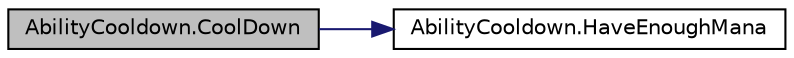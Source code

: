 digraph "AbilityCooldown.CoolDown"
{
 // INTERACTIVE_SVG=YES
 // LATEX_PDF_SIZE
  edge [fontname="Helvetica",fontsize="10",labelfontname="Helvetica",labelfontsize="10"];
  node [fontname="Helvetica",fontsize="10",shape=record];
  rankdir="LR";
  Node1 [label="AbilityCooldown.CoolDown",height=0.2,width=0.4,color="black", fillcolor="grey75", style="filled", fontcolor="black",tooltip="This function is called whenever this ability is in cooldown."];
  Node1 -> Node2 [color="midnightblue",fontsize="10",style="solid",fontname="Helvetica"];
  Node2 [label="AbilityCooldown.HaveEnoughMana",height=0.2,width=0.4,color="black", fillcolor="white", style="filled",URL="$class_ability_cooldown.html#a5ca1d60dfd6c2023676de0fe049bcb91",tooltip="Returns true if you have enough mana to cast this ability"];
}
